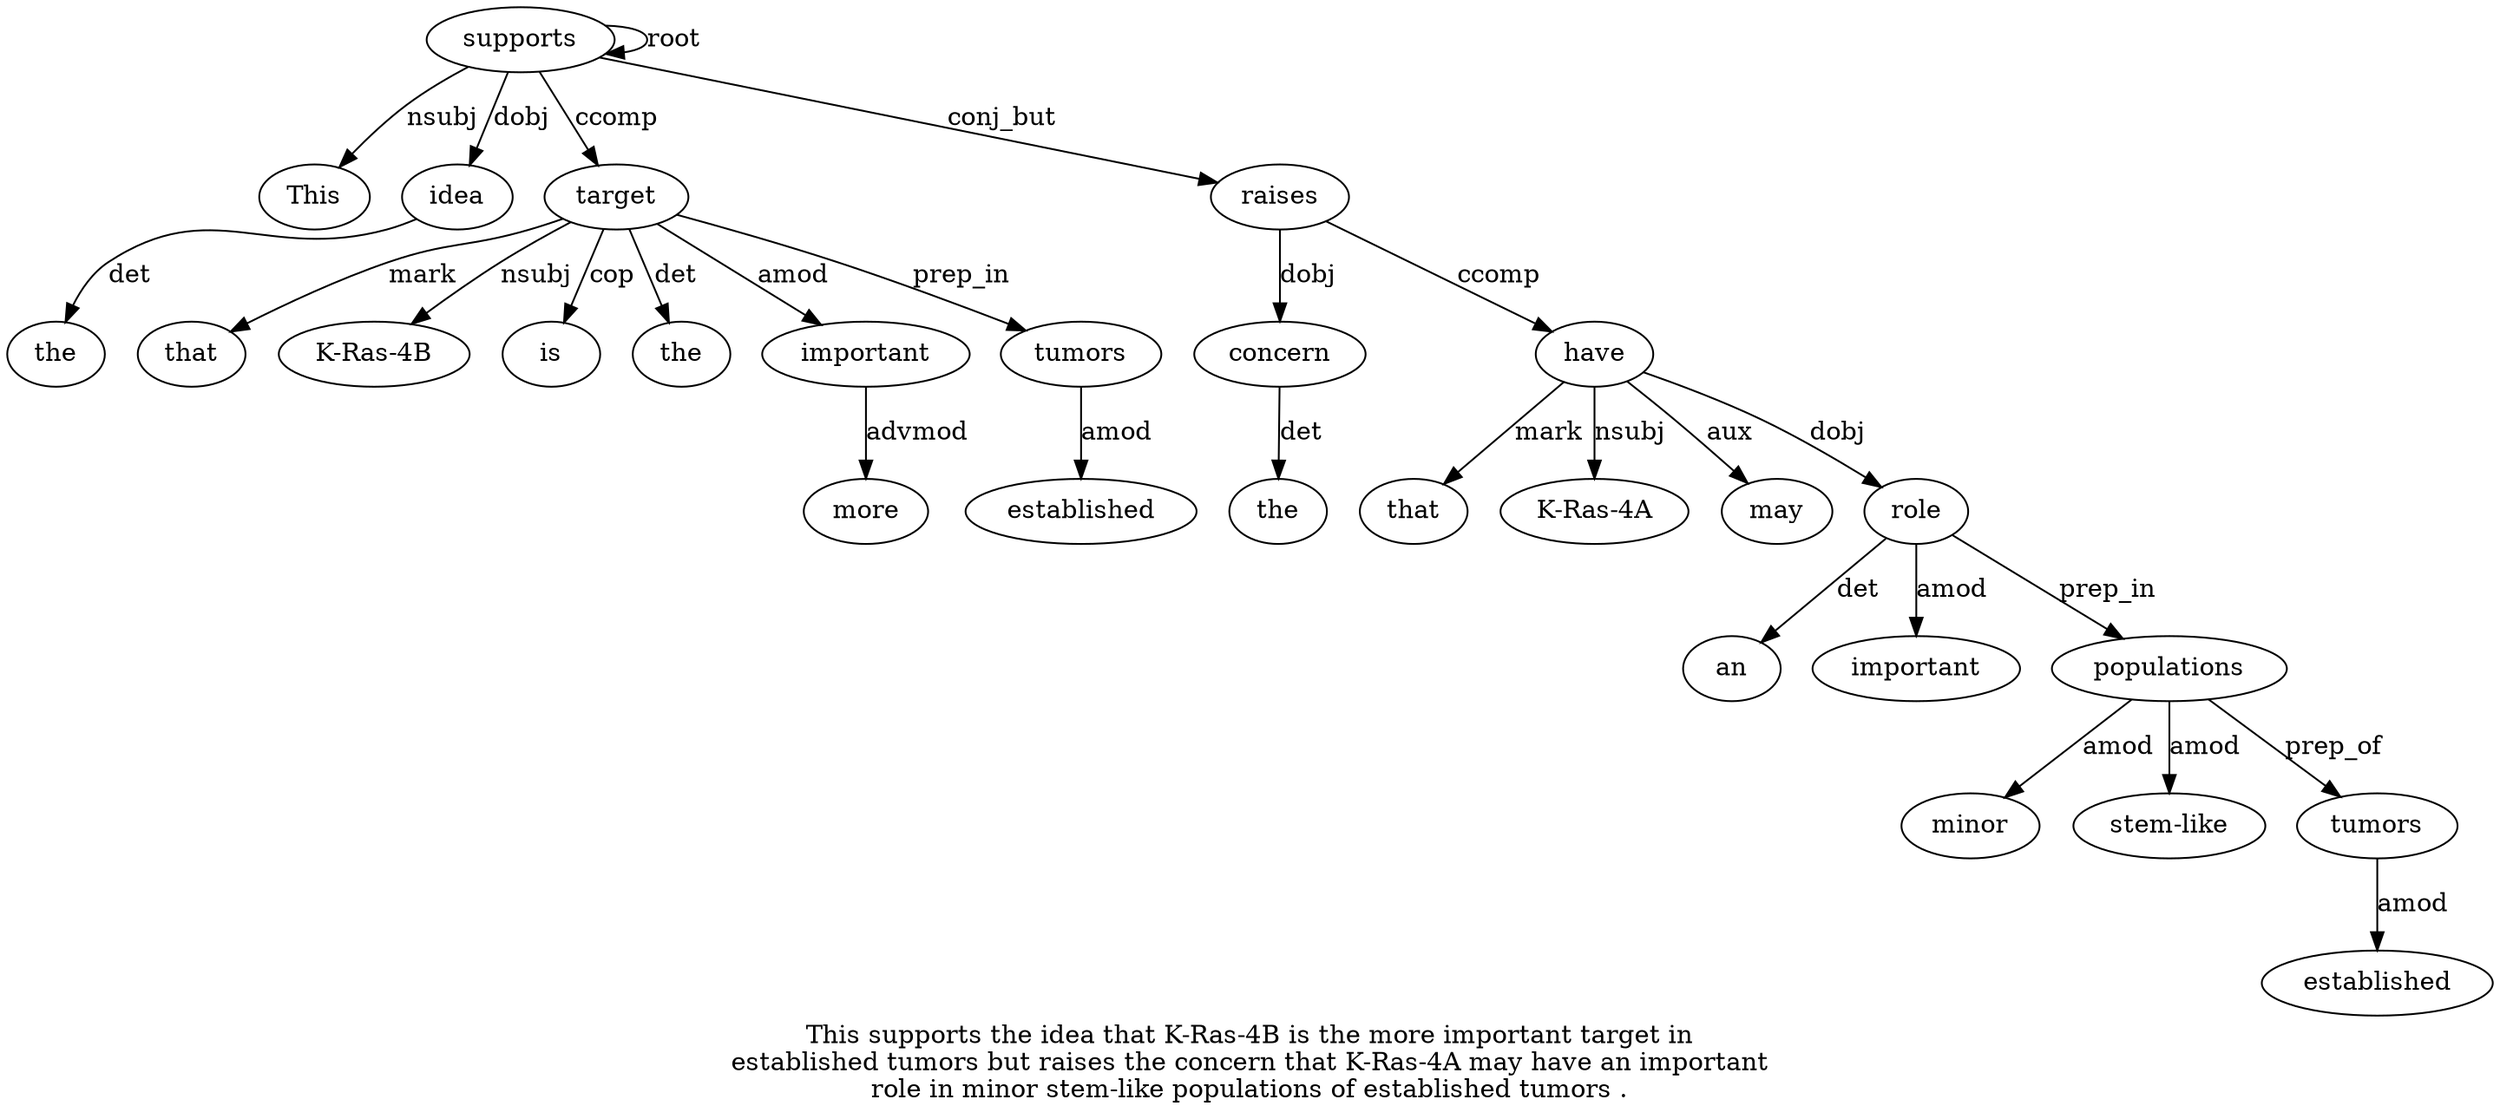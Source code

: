 digraph "This supports the idea that K-Ras-4B is the more important target in established tumors but raises the concern that K-Ras-4A may have an important role in minor stem-like populations of established tumors ." {
label="This supports the idea that K-Ras-4B is the more important target in
established tumors but raises the concern that K-Ras-4A may have an important
role in minor stem-like populations of established tumors .";
supports2 [style=filled, fillcolor=white, label=supports];
This1 [style=filled, fillcolor=white, label=This];
supports2 -> This1  [label=nsubj];
supports2 -> supports2  [label=root];
idea4 [style=filled, fillcolor=white, label=idea];
the3 [style=filled, fillcolor=white, label=the];
idea4 -> the3  [label=det];
supports2 -> idea4  [label=dobj];
target11 [style=filled, fillcolor=white, label=target];
that5 [style=filled, fillcolor=white, label=that];
target11 -> that5  [label=mark];
"K-Ras-4B6" [style=filled, fillcolor=white, label="K-Ras-4B"];
target11 -> "K-Ras-4B6"  [label=nsubj];
is7 [style=filled, fillcolor=white, label=is];
target11 -> is7  [label=cop];
the8 [style=filled, fillcolor=white, label=the];
target11 -> the8  [label=det];
important10 [style=filled, fillcolor=white, label=important];
more9 [style=filled, fillcolor=white, label=more];
important10 -> more9  [label=advmod];
target11 -> important10  [label=amod];
supports2 -> target11  [label=ccomp];
tumors14 [style=filled, fillcolor=white, label=tumors];
established13 [style=filled, fillcolor=white, label=established];
tumors14 -> established13  [label=amod];
target11 -> tumors14  [label=prep_in];
raises16 [style=filled, fillcolor=white, label=raises];
supports2 -> raises16  [label=conj_but];
concern18 [style=filled, fillcolor=white, label=concern];
the17 [style=filled, fillcolor=white, label=the];
concern18 -> the17  [label=det];
raises16 -> concern18  [label=dobj];
have22 [style=filled, fillcolor=white, label=have];
that19 [style=filled, fillcolor=white, label=that];
have22 -> that19  [label=mark];
"K-Ras-4A20" [style=filled, fillcolor=white, label="K-Ras-4A"];
have22 -> "K-Ras-4A20"  [label=nsubj];
may21 [style=filled, fillcolor=white, label=may];
have22 -> may21  [label=aux];
raises16 -> have22  [label=ccomp];
role25 [style=filled, fillcolor=white, label=role];
an23 [style=filled, fillcolor=white, label=an];
role25 -> an23  [label=det];
important24 [style=filled, fillcolor=white, label=important];
role25 -> important24  [label=amod];
have22 -> role25  [label=dobj];
populations29 [style=filled, fillcolor=white, label=populations];
minor27 [style=filled, fillcolor=white, label=minor];
populations29 -> minor27  [label=amod];
"stem-like28" [style=filled, fillcolor=white, label="stem-like"];
populations29 -> "stem-like28"  [label=amod];
role25 -> populations29  [label=prep_in];
tumors32 [style=filled, fillcolor=white, label=tumors];
established31 [style=filled, fillcolor=white, label=established];
tumors32 -> established31  [label=amod];
populations29 -> tumors32  [label=prep_of];
}
